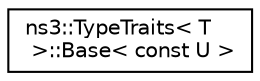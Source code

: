 digraph "Graphical Class Hierarchy"
{
 // LATEX_PDF_SIZE
  edge [fontname="Helvetica",fontsize="10",labelfontname="Helvetica",labelfontsize="10"];
  node [fontname="Helvetica",fontsize="10",shape=record];
  rankdir="LR";
  Node0 [label="ns3::TypeTraits\< T\l \>::Base\< const U \>",height=0.2,width=0.4,color="black", fillcolor="white", style="filled",URL="$structns3_1_1_type_traits_1_1_base_3_01const_01_u_01_4.html",tooltip="Base type, after removing const."];
}
